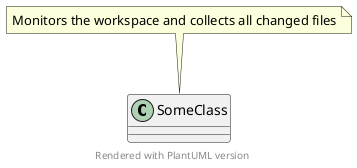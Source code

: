 {
  "sha1": "o2n1ekd35acu7zkujj818kgjaodhmwq",
  "insertion": {
    "when": "2024-06-04T17:28:39.282Z",
    "url": "https://github.com/plantuml/plantuml/issues/1461",
    "user": "plantuml@gmail.com"
  }
}
@startuml
 	class SomeClass
    
    note top of SomeClass
      Monitors the workspace and collects all changed files
    end note
    
    footer Rendered with PlantUML version
 
@enduml
